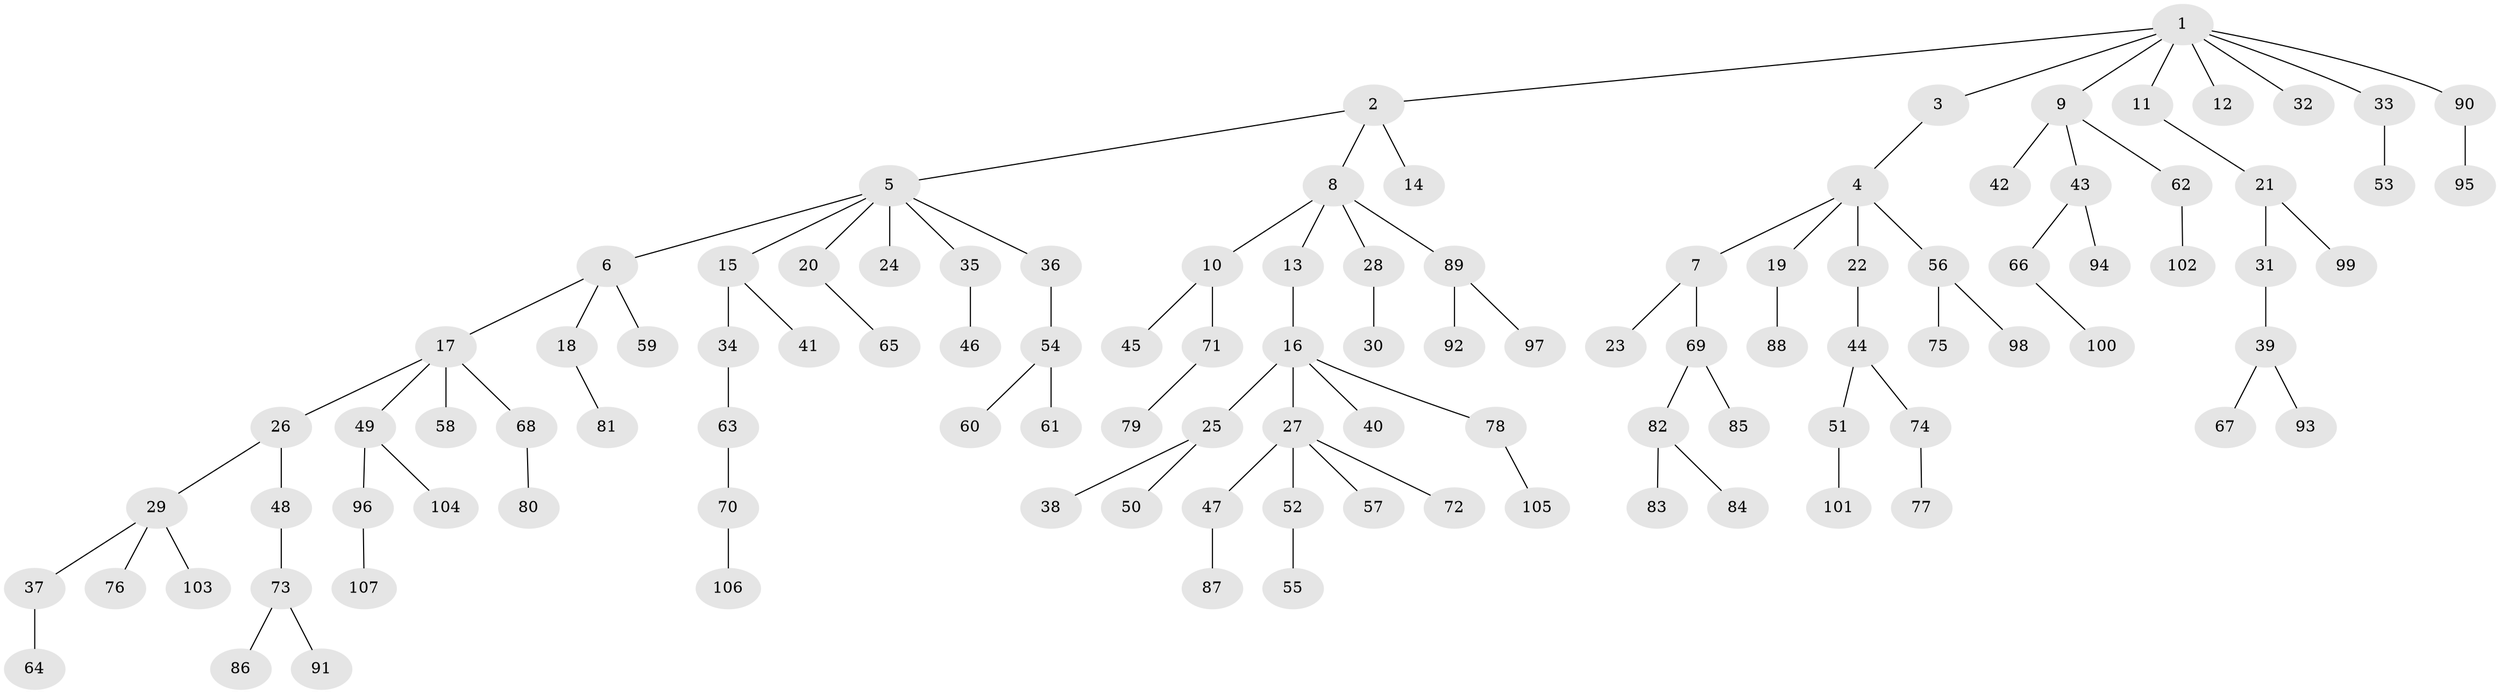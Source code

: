 // Generated by graph-tools (version 1.1) at 2025/50/03/09/25 03:50:25]
// undirected, 107 vertices, 106 edges
graph export_dot {
graph [start="1"]
  node [color=gray90,style=filled];
  1;
  2;
  3;
  4;
  5;
  6;
  7;
  8;
  9;
  10;
  11;
  12;
  13;
  14;
  15;
  16;
  17;
  18;
  19;
  20;
  21;
  22;
  23;
  24;
  25;
  26;
  27;
  28;
  29;
  30;
  31;
  32;
  33;
  34;
  35;
  36;
  37;
  38;
  39;
  40;
  41;
  42;
  43;
  44;
  45;
  46;
  47;
  48;
  49;
  50;
  51;
  52;
  53;
  54;
  55;
  56;
  57;
  58;
  59;
  60;
  61;
  62;
  63;
  64;
  65;
  66;
  67;
  68;
  69;
  70;
  71;
  72;
  73;
  74;
  75;
  76;
  77;
  78;
  79;
  80;
  81;
  82;
  83;
  84;
  85;
  86;
  87;
  88;
  89;
  90;
  91;
  92;
  93;
  94;
  95;
  96;
  97;
  98;
  99;
  100;
  101;
  102;
  103;
  104;
  105;
  106;
  107;
  1 -- 2;
  1 -- 3;
  1 -- 9;
  1 -- 11;
  1 -- 12;
  1 -- 32;
  1 -- 33;
  1 -- 90;
  2 -- 5;
  2 -- 8;
  2 -- 14;
  3 -- 4;
  4 -- 7;
  4 -- 19;
  4 -- 22;
  4 -- 56;
  5 -- 6;
  5 -- 15;
  5 -- 20;
  5 -- 24;
  5 -- 35;
  5 -- 36;
  6 -- 17;
  6 -- 18;
  6 -- 59;
  7 -- 23;
  7 -- 69;
  8 -- 10;
  8 -- 13;
  8 -- 28;
  8 -- 89;
  9 -- 42;
  9 -- 43;
  9 -- 62;
  10 -- 45;
  10 -- 71;
  11 -- 21;
  13 -- 16;
  15 -- 34;
  15 -- 41;
  16 -- 25;
  16 -- 27;
  16 -- 40;
  16 -- 78;
  17 -- 26;
  17 -- 49;
  17 -- 58;
  17 -- 68;
  18 -- 81;
  19 -- 88;
  20 -- 65;
  21 -- 31;
  21 -- 99;
  22 -- 44;
  25 -- 38;
  25 -- 50;
  26 -- 29;
  26 -- 48;
  27 -- 47;
  27 -- 52;
  27 -- 57;
  27 -- 72;
  28 -- 30;
  29 -- 37;
  29 -- 76;
  29 -- 103;
  31 -- 39;
  33 -- 53;
  34 -- 63;
  35 -- 46;
  36 -- 54;
  37 -- 64;
  39 -- 67;
  39 -- 93;
  43 -- 66;
  43 -- 94;
  44 -- 51;
  44 -- 74;
  47 -- 87;
  48 -- 73;
  49 -- 96;
  49 -- 104;
  51 -- 101;
  52 -- 55;
  54 -- 60;
  54 -- 61;
  56 -- 75;
  56 -- 98;
  62 -- 102;
  63 -- 70;
  66 -- 100;
  68 -- 80;
  69 -- 82;
  69 -- 85;
  70 -- 106;
  71 -- 79;
  73 -- 86;
  73 -- 91;
  74 -- 77;
  78 -- 105;
  82 -- 83;
  82 -- 84;
  89 -- 92;
  89 -- 97;
  90 -- 95;
  96 -- 107;
}
